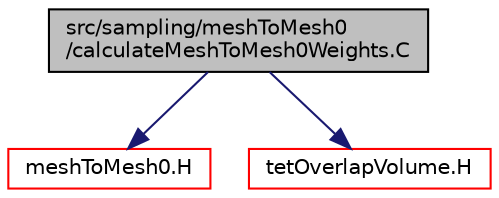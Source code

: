 digraph "src/sampling/meshToMesh0/calculateMeshToMesh0Weights.C"
{
  bgcolor="transparent";
  edge [fontname="Helvetica",fontsize="10",labelfontname="Helvetica",labelfontsize="10"];
  node [fontname="Helvetica",fontsize="10",shape=record];
  Node1 [label="src/sampling/meshToMesh0\l/calculateMeshToMesh0Weights.C",height=0.2,width=0.4,color="black", fillcolor="grey75", style="filled", fontcolor="black"];
  Node1 -> Node2 [color="midnightblue",fontsize="10",style="solid",fontname="Helvetica"];
  Node2 [label="meshToMesh0.H",height=0.2,width=0.4,color="red",URL="$a09839.html"];
  Node1 -> Node3 [color="midnightblue",fontsize="10",style="solid",fontname="Helvetica"];
  Node3 [label="tetOverlapVolume.H",height=0.2,width=0.4,color="red",URL="$a07793.html"];
}
